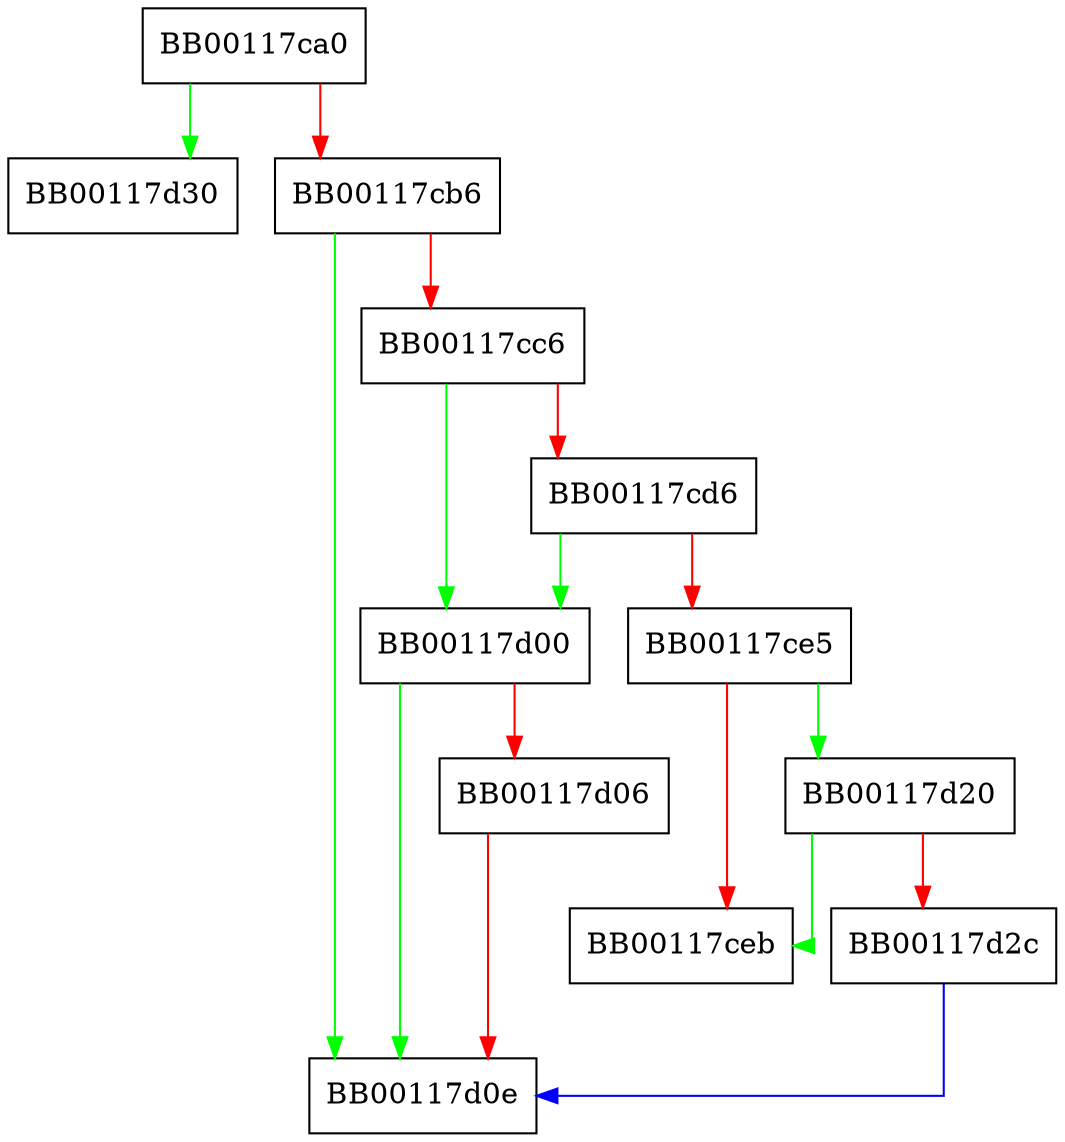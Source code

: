 digraph FUN_00117ca0 {
  node [shape="box"];
  graph [splines=ortho];
  BB00117ca0 -> BB00117d30 [color="green"];
  BB00117ca0 -> BB00117cb6 [color="red"];
  BB00117cb6 -> BB00117d0e [color="green"];
  BB00117cb6 -> BB00117cc6 [color="red"];
  BB00117cc6 -> BB00117d00 [color="green"];
  BB00117cc6 -> BB00117cd6 [color="red"];
  BB00117cd6 -> BB00117d00 [color="green"];
  BB00117cd6 -> BB00117ce5 [color="red"];
  BB00117ce5 -> BB00117d20 [color="green"];
  BB00117ce5 -> BB00117ceb [color="red"];
  BB00117d00 -> BB00117d0e [color="green"];
  BB00117d00 -> BB00117d06 [color="red"];
  BB00117d06 -> BB00117d0e [color="red"];
  BB00117d20 -> BB00117ceb [color="green"];
  BB00117d20 -> BB00117d2c [color="red"];
  BB00117d2c -> BB00117d0e [color="blue"];
}
